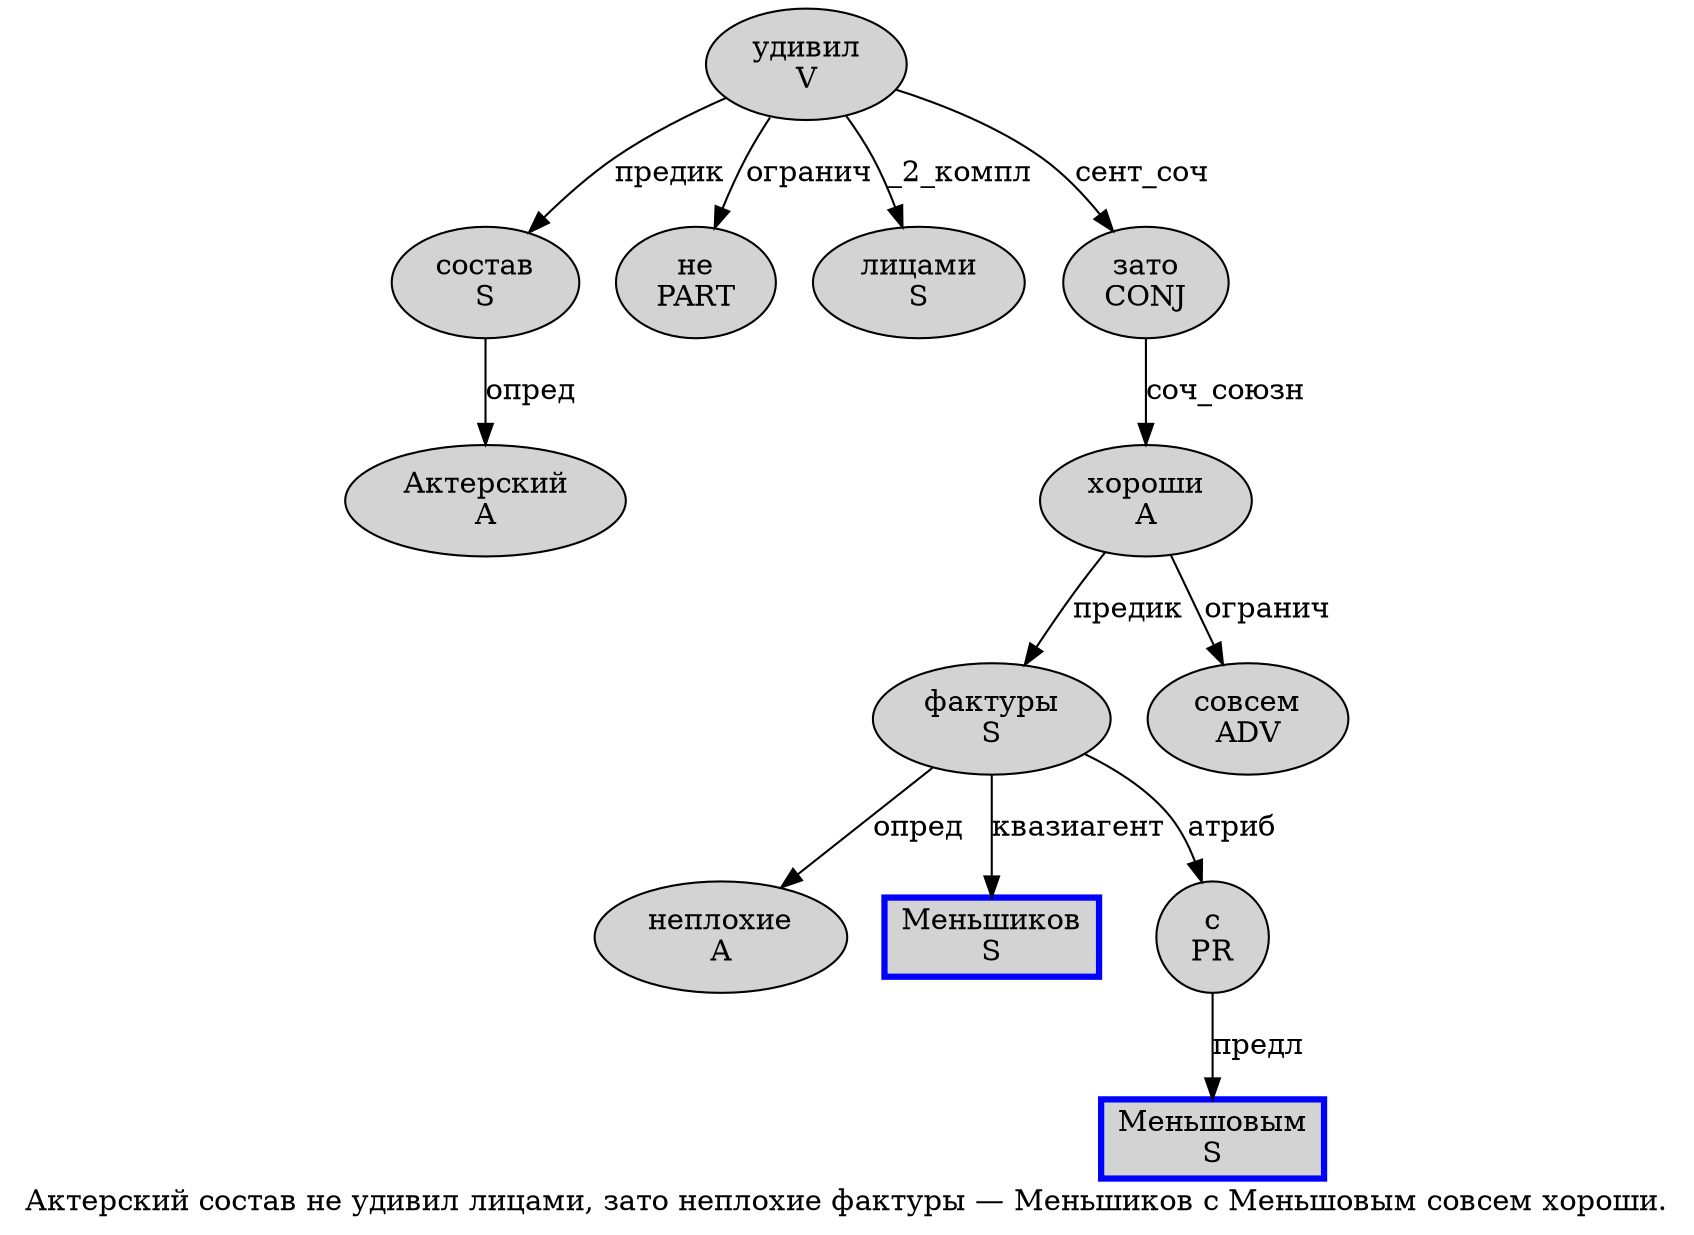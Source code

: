 digraph SENTENCE_3659 {
	graph [label="Актерский состав не удивил лицами, зато неплохие фактуры — Меньшиков с Меньшовым совсем хороши."]
	node [style=filled]
		0 [label="Актерский
A" color="" fillcolor=lightgray penwidth=1 shape=ellipse]
		1 [label="состав
S" color="" fillcolor=lightgray penwidth=1 shape=ellipse]
		2 [label="не
PART" color="" fillcolor=lightgray penwidth=1 shape=ellipse]
		3 [label="удивил
V" color="" fillcolor=lightgray penwidth=1 shape=ellipse]
		4 [label="лицами
S" color="" fillcolor=lightgray penwidth=1 shape=ellipse]
		6 [label="зато
CONJ" color="" fillcolor=lightgray penwidth=1 shape=ellipse]
		7 [label="неплохие
A" color="" fillcolor=lightgray penwidth=1 shape=ellipse]
		8 [label="фактуры
S" color="" fillcolor=lightgray penwidth=1 shape=ellipse]
		10 [label="Меньшиков
S" color=blue fillcolor=lightgray penwidth=3 shape=box]
		11 [label="с
PR" color="" fillcolor=lightgray penwidth=1 shape=ellipse]
		12 [label="Меньшовым
S" color=blue fillcolor=lightgray penwidth=3 shape=box]
		13 [label="совсем
ADV" color="" fillcolor=lightgray penwidth=1 shape=ellipse]
		14 [label="хороши
A" color="" fillcolor=lightgray penwidth=1 shape=ellipse]
			3 -> 1 [label="предик"]
			3 -> 2 [label="огранич"]
			3 -> 4 [label="_2_компл"]
			3 -> 6 [label="сент_соч"]
			11 -> 12 [label="предл"]
			1 -> 0 [label="опред"]
			14 -> 8 [label="предик"]
			14 -> 13 [label="огранич"]
			8 -> 7 [label="опред"]
			8 -> 10 [label="квазиагент"]
			8 -> 11 [label="атриб"]
			6 -> 14 [label="соч_союзн"]
}